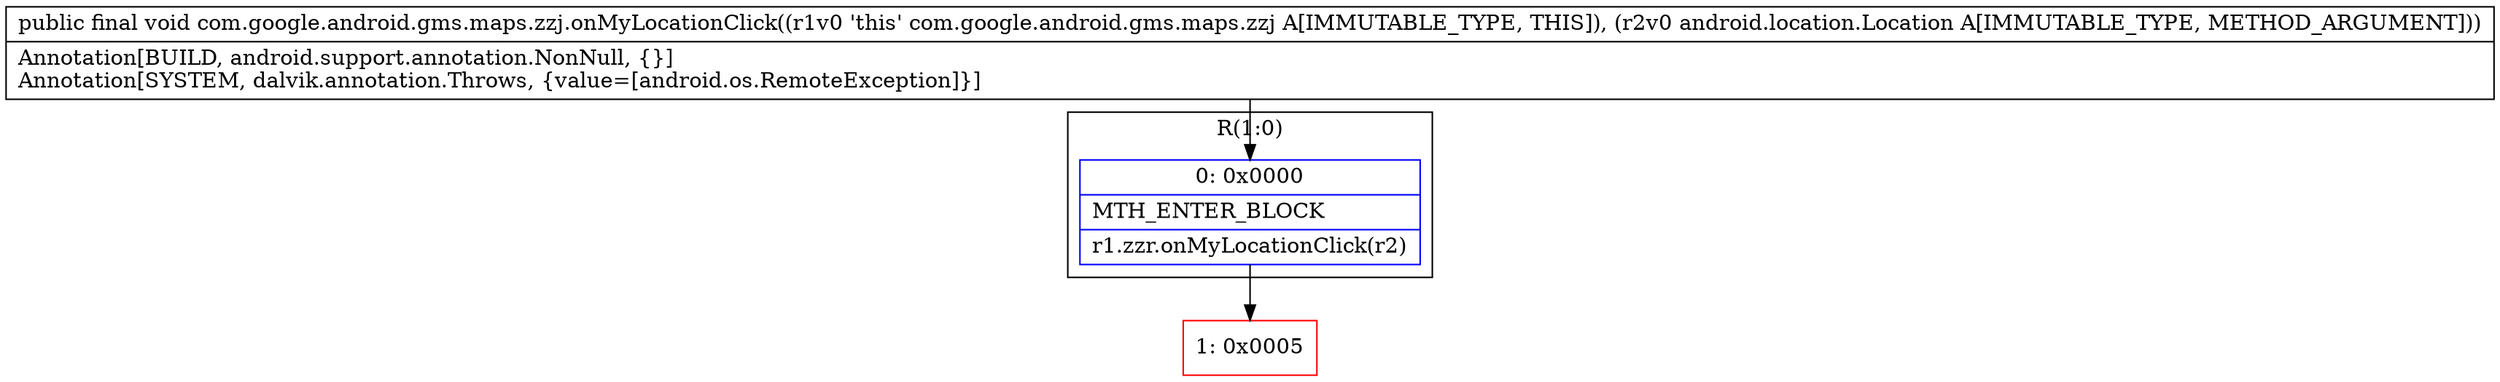 digraph "CFG forcom.google.android.gms.maps.zzj.onMyLocationClick(Landroid\/location\/Location;)V" {
subgraph cluster_Region_1309007385 {
label = "R(1:0)";
node [shape=record,color=blue];
Node_0 [shape=record,label="{0\:\ 0x0000|MTH_ENTER_BLOCK\l|r1.zzr.onMyLocationClick(r2)\l}"];
}
Node_1 [shape=record,color=red,label="{1\:\ 0x0005}"];
MethodNode[shape=record,label="{public final void com.google.android.gms.maps.zzj.onMyLocationClick((r1v0 'this' com.google.android.gms.maps.zzj A[IMMUTABLE_TYPE, THIS]), (r2v0 android.location.Location A[IMMUTABLE_TYPE, METHOD_ARGUMENT]))  | Annotation[BUILD, android.support.annotation.NonNull, \{\}]\lAnnotation[SYSTEM, dalvik.annotation.Throws, \{value=[android.os.RemoteException]\}]\l}"];
MethodNode -> Node_0;
Node_0 -> Node_1;
}

